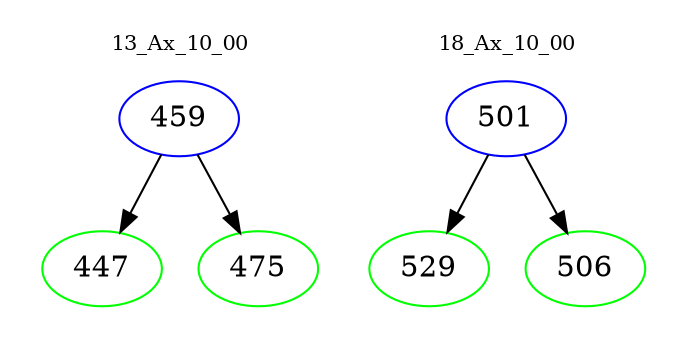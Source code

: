 digraph{
subgraph cluster_0 {
color = white
label = "13_Ax_10_00";
fontsize=10;
T0_459 [label="459", color="blue"]
T0_459 -> T0_447 [color="black"]
T0_447 [label="447", color="green"]
T0_459 -> T0_475 [color="black"]
T0_475 [label="475", color="green"]
}
subgraph cluster_1 {
color = white
label = "18_Ax_10_00";
fontsize=10;
T1_501 [label="501", color="blue"]
T1_501 -> T1_529 [color="black"]
T1_529 [label="529", color="green"]
T1_501 -> T1_506 [color="black"]
T1_506 [label="506", color="green"]
}
}
